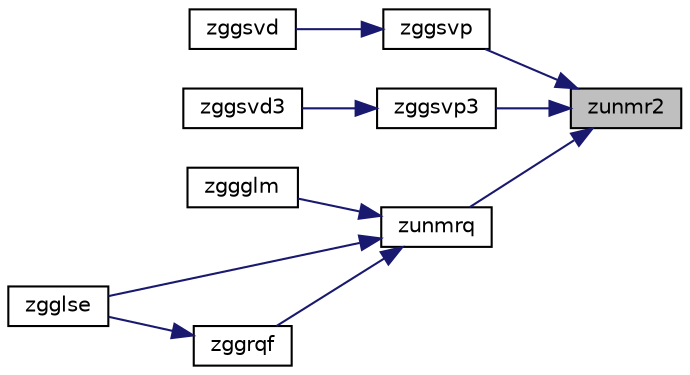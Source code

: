 digraph "zunmr2"
{
 // LATEX_PDF_SIZE
  edge [fontname="Helvetica",fontsize="10",labelfontname="Helvetica",labelfontsize="10"];
  node [fontname="Helvetica",fontsize="10",shape=record];
  rankdir="RL";
  Node1 [label="zunmr2",height=0.2,width=0.4,color="black", fillcolor="grey75", style="filled", fontcolor="black",tooltip="ZUNMR2 multiplies a general matrix by the unitary matrix from a RQ factorization determined by cgerqf..."];
  Node1 -> Node2 [dir="back",color="midnightblue",fontsize="10",style="solid",fontname="Helvetica"];
  Node2 [label="zggsvp",height=0.2,width=0.4,color="black", fillcolor="white", style="filled",URL="$zggsvp_8f.html#ae323e6f14bf3340535db86d521737174",tooltip="ZGGSVP"];
  Node2 -> Node3 [dir="back",color="midnightblue",fontsize="10",style="solid",fontname="Helvetica"];
  Node3 [label="zggsvd",height=0.2,width=0.4,color="black", fillcolor="white", style="filled",URL="$zggsvd_8f.html#afa4ba38256f4d15e886bb4681fa6e688",tooltip="ZGGSVD computes the singular value decomposition (SVD) for OTHER matrices"];
  Node1 -> Node4 [dir="back",color="midnightblue",fontsize="10",style="solid",fontname="Helvetica"];
  Node4 [label="zggsvp3",height=0.2,width=0.4,color="black", fillcolor="white", style="filled",URL="$zggsvp3_8f.html#a25077757e97dda6e76642656189d806e",tooltip="ZGGSVP3"];
  Node4 -> Node5 [dir="back",color="midnightblue",fontsize="10",style="solid",fontname="Helvetica"];
  Node5 [label="zggsvd3",height=0.2,width=0.4,color="black", fillcolor="white", style="filled",URL="$zggsvd3_8f.html#a475afe0b3e08089cac32364ef01895da",tooltip="ZGGSVD3 computes the singular value decomposition (SVD) for OTHER matrices"];
  Node1 -> Node6 [dir="back",color="midnightblue",fontsize="10",style="solid",fontname="Helvetica"];
  Node6 [label="zunmrq",height=0.2,width=0.4,color="black", fillcolor="white", style="filled",URL="$zunmrq_8f.html#ae1b183e09f1793b693bb004f8e5e4ba5",tooltip="ZUNMRQ"];
  Node6 -> Node7 [dir="back",color="midnightblue",fontsize="10",style="solid",fontname="Helvetica"];
  Node7 [label="zggglm",height=0.2,width=0.4,color="black", fillcolor="white", style="filled",URL="$zggglm_8f.html#a7e9ce5ea3c8adfc5d28e92904c34984f",tooltip="ZGGGLM"];
  Node6 -> Node8 [dir="back",color="midnightblue",fontsize="10",style="solid",fontname="Helvetica"];
  Node8 [label="zgglse",height=0.2,width=0.4,color="black", fillcolor="white", style="filled",URL="$zgglse_8f.html#a68024ddaa87dd52db7298afb9ba39492",tooltip="ZGGLSE solves overdetermined or underdetermined systems for OTHER matrices"];
  Node6 -> Node9 [dir="back",color="midnightblue",fontsize="10",style="solid",fontname="Helvetica"];
  Node9 [label="zggrqf",height=0.2,width=0.4,color="black", fillcolor="white", style="filled",URL="$zggrqf_8f.html#a90c2fd538e147c5748f0bf602511c159",tooltip="ZGGRQF"];
  Node9 -> Node8 [dir="back",color="midnightblue",fontsize="10",style="solid",fontname="Helvetica"];
}
